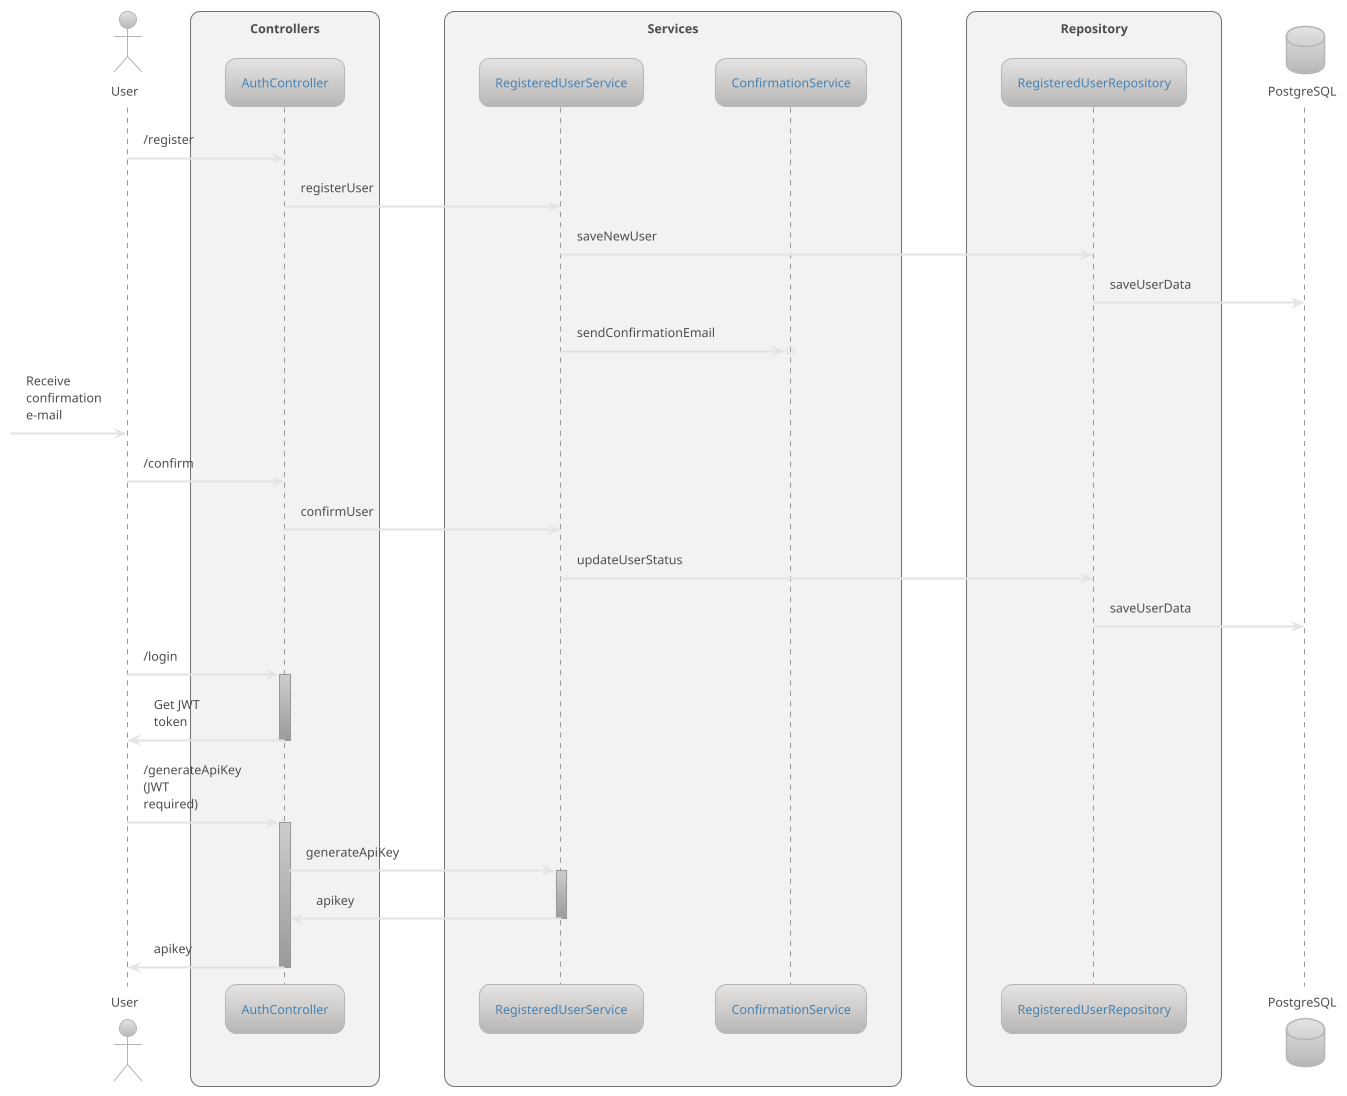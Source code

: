 @startuml
!theme metal
skinparam sequenceArrowThickness 2
skinparam roundcorner 20
skinparam maxmessagesize 60

actor User
database PostgreSQL as P order 90

box "Controllers"
participant AuthController as AC
end box

box "Services"
participant RegisteredUserService as RUS
participant ConfirmationService as CS
end box

box "Repository"
participant RegisteredUserRepository as RUR
end box

User -> AC: /register
AC -> RUS: registerUser
RUS -> RUR: saveNewUser
RUR -> P: saveUserData
RUS ->o CS: sendConfirmationEmail

-> User: Receive confirmation e-mail
User -> AC: /confirm
AC -> RUS: confirmUser
RUS -> RUR: updateUserStatus
RUR -> P: saveUserData

User -> AC: /login
activate AC
AC -> User: Get JWT token
deactivate AC

User -> AC: /generateApiKey (JWT required)
activate AC
AC -> RUS: generateApiKey
activate RUS
RUS -> AC: apikey
deactivate RUS
AC -> User: apikey
deactivate AC

@enduml